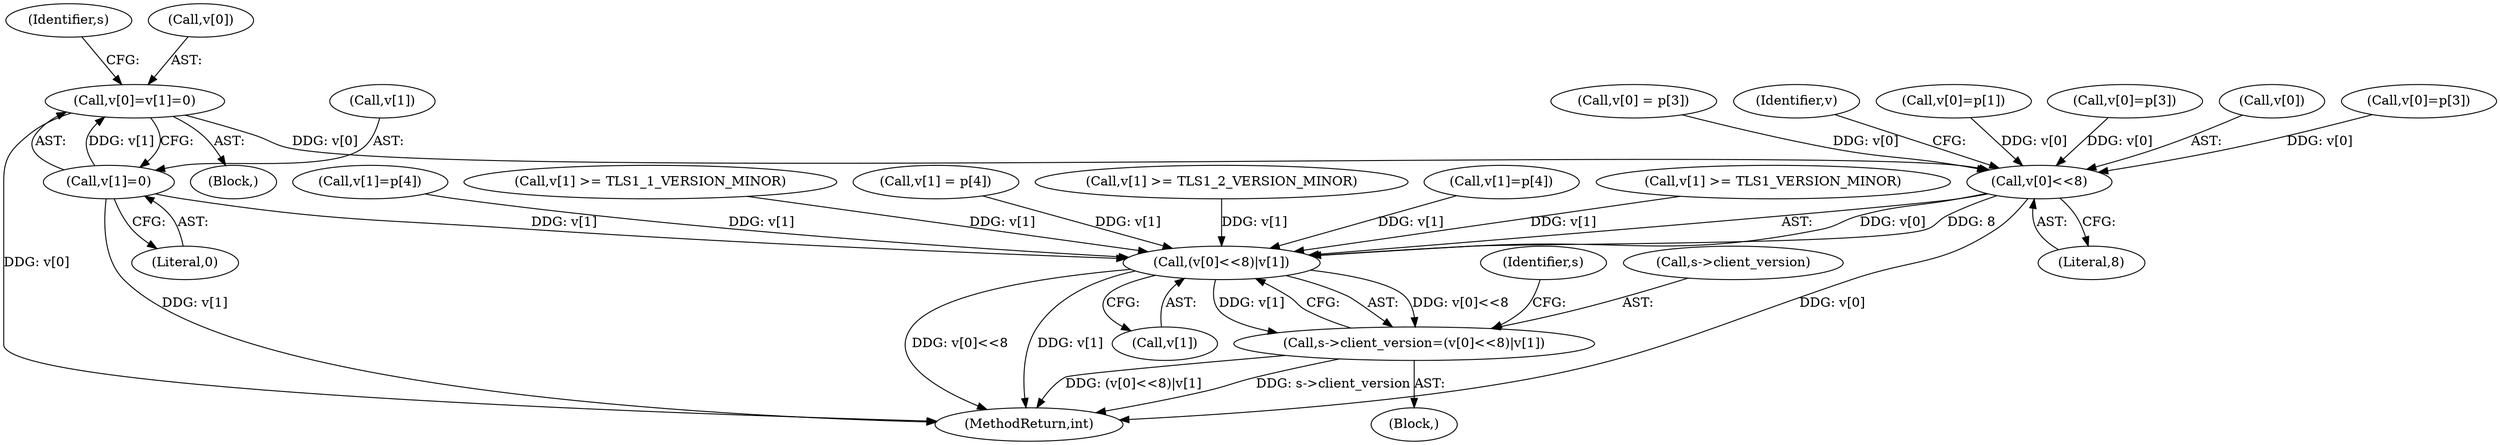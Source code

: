 digraph "0_openssl_26a59d9b46574e457870197dffa802871b4c8fc7_0@array" {
"1000181" [label="(Call,v[0]=v[1]=0)"];
"1000185" [label="(Call,v[1]=0)"];
"1001257" [label="(Call,v[0]<<8)"];
"1001256" [label="(Call,(v[0]<<8)|v[1])"];
"1001252" [label="(Call,s->client_version=(v[0]<<8)|v[1])"];
"1001261" [label="(Literal,8)"];
"1000180" [label="(Block,)"];
"1000282" [label="(Call,v[1]=p[4])"];
"1001267" [label="(Identifier,s)"];
"1000720" [label="(Call,v[0] = p[3])"];
"1000540" [label="(Call,v[1] >= TLS1_1_VERSION_MINOR)"];
"1000193" [label="(Identifier,s)"];
"1001263" [label="(Identifier,v)"];
"1000727" [label="(Call,v[1] = p[4])"];
"1000186" [label="(Call,v[1])"];
"1000181" [label="(Call,v[0]=v[1]=0)"];
"1000185" [label="(Call,v[1]=0)"];
"1000465" [label="(Call,v[0]=p[1])"];
"1000189" [label="(Literal,0)"];
"1000517" [label="(Call,v[1] >= TLS1_2_VERSION_MINOR)"];
"1000275" [label="(Call,v[0]=p[3])"];
"1001252" [label="(Call,s->client_version=(v[0]<<8)|v[1])"];
"1001274" [label="(MethodReturn,int)"];
"1001258" [label="(Call,v[0])"];
"1001253" [label="(Call,s->client_version)"];
"1001256" [label="(Call,(v[0]<<8)|v[1])"];
"1000182" [label="(Call,v[0])"];
"1001257" [label="(Call,v[0]<<8)"];
"1000250" [label="(Call,v[1]=p[4])"];
"1001262" [label="(Call,v[1])"];
"1000243" [label="(Call,v[0]=p[3])"];
"1000147" [label="(Block,)"];
"1000509" [label="(Call,v[1] >= TLS1_VERSION_MINOR)"];
"1000181" -> "1000180"  [label="AST: "];
"1000181" -> "1000185"  [label="CFG: "];
"1000182" -> "1000181"  [label="AST: "];
"1000185" -> "1000181"  [label="AST: "];
"1000193" -> "1000181"  [label="CFG: "];
"1000181" -> "1001274"  [label="DDG: v[0]"];
"1000185" -> "1000181"  [label="DDG: v[1]"];
"1000181" -> "1001257"  [label="DDG: v[0]"];
"1000185" -> "1000189"  [label="CFG: "];
"1000186" -> "1000185"  [label="AST: "];
"1000189" -> "1000185"  [label="AST: "];
"1000185" -> "1001274"  [label="DDG: v[1]"];
"1000185" -> "1001256"  [label="DDG: v[1]"];
"1001257" -> "1001256"  [label="AST: "];
"1001257" -> "1001261"  [label="CFG: "];
"1001258" -> "1001257"  [label="AST: "];
"1001261" -> "1001257"  [label="AST: "];
"1001263" -> "1001257"  [label="CFG: "];
"1001257" -> "1001274"  [label="DDG: v[0]"];
"1001257" -> "1001256"  [label="DDG: v[0]"];
"1001257" -> "1001256"  [label="DDG: 8"];
"1000720" -> "1001257"  [label="DDG: v[0]"];
"1000275" -> "1001257"  [label="DDG: v[0]"];
"1000243" -> "1001257"  [label="DDG: v[0]"];
"1000465" -> "1001257"  [label="DDG: v[0]"];
"1001256" -> "1001252"  [label="AST: "];
"1001256" -> "1001262"  [label="CFG: "];
"1001262" -> "1001256"  [label="AST: "];
"1001252" -> "1001256"  [label="CFG: "];
"1001256" -> "1001274"  [label="DDG: v[0]<<8"];
"1001256" -> "1001274"  [label="DDG: v[1]"];
"1001256" -> "1001252"  [label="DDG: v[0]<<8"];
"1001256" -> "1001252"  [label="DDG: v[1]"];
"1000250" -> "1001256"  [label="DDG: v[1]"];
"1000517" -> "1001256"  [label="DDG: v[1]"];
"1000509" -> "1001256"  [label="DDG: v[1]"];
"1000282" -> "1001256"  [label="DDG: v[1]"];
"1000540" -> "1001256"  [label="DDG: v[1]"];
"1000727" -> "1001256"  [label="DDG: v[1]"];
"1001252" -> "1000147"  [label="AST: "];
"1001253" -> "1001252"  [label="AST: "];
"1001267" -> "1001252"  [label="CFG: "];
"1001252" -> "1001274"  [label="DDG: s->client_version"];
"1001252" -> "1001274"  [label="DDG: (v[0]<<8)|v[1]"];
}
